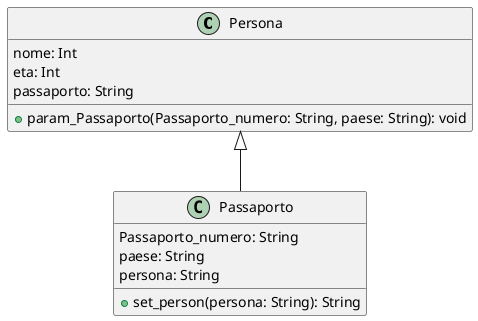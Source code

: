 @startuml es12
class Persona {
   nome: Int
   eta: Int
   passaporto: String
  + param_Passaporto(Passaporto_numero: String, paese: String): void
}

class Passaporto {
   Passaporto_numero: String
   paese: String
   persona: String
  + set_person(persona: String): String

}

Persona <|-- Passaporto

@enduml